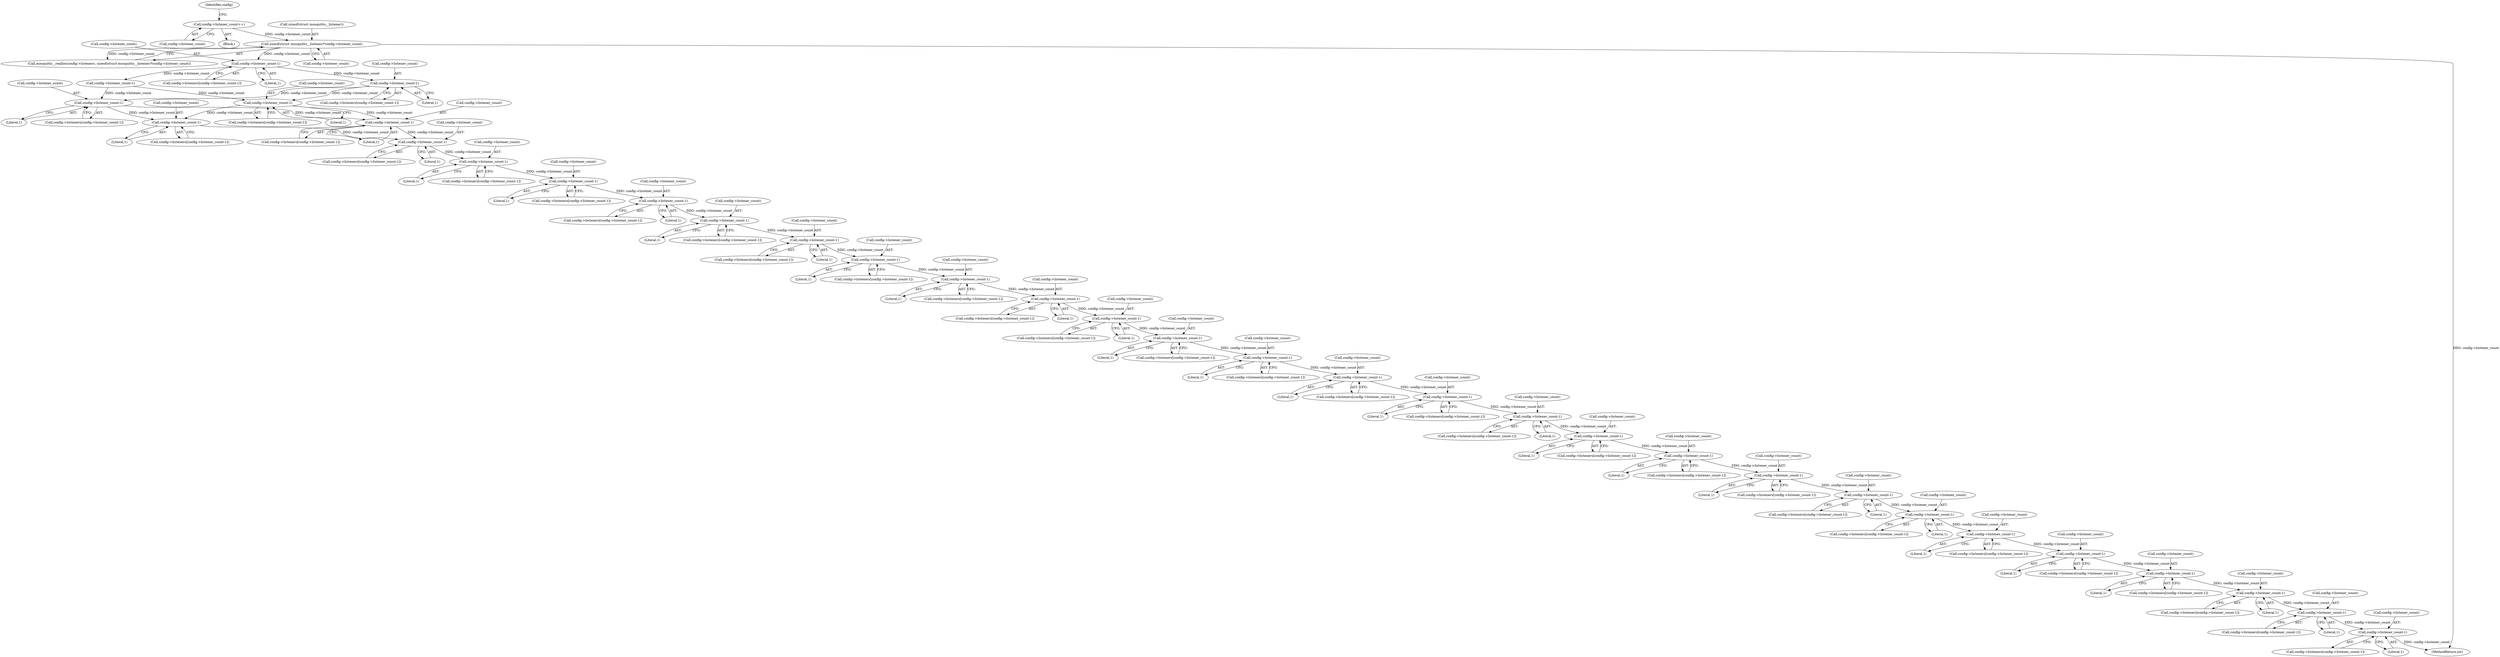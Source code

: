 digraph "0_mosquitto_9097577b49b7fdcf45d30975976dd93808ccc0c4@pointer" {
"1000379" [label="(Call,config->listener_count-1)"];
"1000358" [label="(Call,config->listener_count-1)"];
"1000334" [label="(Call,sizeof(struct mosquitto__listener)*config->listener_count)"];
"1000322" [label="(Call,config->listener_count++)"];
"1000418" [label="(Call,config->listener_count-1)"];
"1000457" [label="(Call,config->listener_count-1)"];
"1000489" [label="(Call,config->listener_count-1)"];
"1000506" [label="(Call,config->listener_count-1)"];
"1000523" [label="(Call,config->listener_count-1)"];
"1000540" [label="(Call,config->listener_count-1)"];
"1000553" [label="(Call,config->listener_count-1)"];
"1000566" [label="(Call,config->listener_count-1)"];
"1000579" [label="(Call,config->listener_count-1)"];
"1000592" [label="(Call,config->listener_count-1)"];
"1000609" [label="(Call,config->listener_count-1)"];
"1000626" [label="(Call,config->listener_count-1)"];
"1000643" [label="(Call,config->listener_count-1)"];
"1000660" [label="(Call,config->listener_count-1)"];
"1000677" [label="(Call,config->listener_count-1)"];
"1000694" [label="(Call,config->listener_count-1)"];
"1000711" [label="(Call,config->listener_count-1)"];
"1000728" [label="(Call,config->listener_count-1)"];
"1000745" [label="(Call,config->listener_count-1)"];
"1000758" [label="(Call,config->listener_count-1)"];
"1000775" [label="(Call,config->listener_count-1)"];
"1000792" [label="(Call,config->listener_count-1)"];
"1000810" [label="(Call,config->listener_count-1)"];
"1000831" [label="(Call,config->listener_count-1)"];
"1000852" [label="(Call,config->listener_count-1)"];
"1000873" [label="(Call,config->listener_count-1)"];
"1000894" [label="(Call,config->listener_count-1)"];
"1000915" [label="(Call,config->listener_count-1)"];
"1000476" [label="(Call,config->listener_count-1)"];
"1000437" [label="(Call,config->listener_count-1)"];
"1000334" [label="(Call,sizeof(struct mosquitto__listener)*config->listener_count)"];
"1000811" [label="(Call,config->listener_count)"];
"1000354" [label="(Call,config->listeners[config->listener_count-1])"];
"1000810" [label="(Call,config->listener_count-1)"];
"1000566" [label="(Call,config->listener_count-1)"];
"1000330" [label="(Call,mosquitto__realloc(config->listeners, sizeof(struct mosquitto__listener)*config->listener_count))"];
"1000570" [label="(Literal,1)"];
"1000549" [label="(Call,config->listeners[config->listener_count-1])"];
"1000613" [label="(Literal,1)"];
"1000472" [label="(Call,config->listeners[config->listener_count-1])"];
"1000422" [label="(Literal,1)"];
"1000754" [label="(Call,config->listeners[config->listener_count-1])"];
"1000759" [label="(Call,config->listener_count)"];
"1000541" [label="(Call,config->listener_count)"];
"1000458" [label="(Call,config->listener_count)"];
"1000746" [label="(Call,config->listener_count)"];
"1000831" [label="(Call,config->listener_count-1)"];
"1000644" [label="(Call,config->listener_count)"];
"1000567" [label="(Call,config->listener_count)"];
"1000605" [label="(Call,config->listeners[config->listener_count-1])"];
"1000690" [label="(Call,config->listeners[config->listener_count-1])"];
"1000328" [label="(Identifier,config)"];
"1000544" [label="(Literal,1)"];
"1000610" [label="(Call,config->listener_count)"];
"1000335" [label="(Call,sizeof(struct mosquitto__listener))"];
"1000519" [label="(Call,config->listeners[config->listener_count-1])"];
"1000477" [label="(Call,config->listener_count)"];
"1000502" [label="(Call,config->listeners[config->listener_count-1])"];
"1000579" [label="(Call,config->listener_count-1)"];
"1000762" [label="(Literal,1)"];
"1000661" [label="(Call,config->listener_count)"];
"1000848" [label="(Call,config->listeners[config->listener_count-1])"];
"1000510" [label="(Literal,1)"];
"1000779" [label="(Literal,1)"];
"1000916" [label="(Call,config->listener_count)"];
"1000673" [label="(Call,config->listeners[config->listener_count-1])"];
"1000375" [label="(Call,config->listeners[config->listener_count-1])"];
"1000712" [label="(Call,config->listener_count)"];
"1000729" [label="(Call,config->listener_count)"];
"1000627" [label="(Call,config->listener_count)"];
"1000745" [label="(Call,config->listener_count-1)"];
"1000711" [label="(Call,config->listener_count-1)"];
"1000557" [label="(Literal,1)"];
"1000639" [label="(Call,config->listeners[config->listener_count-1])"];
"1000575" [label="(Call,config->listeners[config->listener_count-1])"];
"1000489" [label="(Call,config->listener_count-1)"];
"1000827" [label="(Call,config->listeners[config->listener_count-1])"];
"1000678" [label="(Call,config->listener_count)"];
"1000724" [label="(Call,config->listeners[config->listener_count-1])"];
"1000593" [label="(Call,config->listener_count)"];
"1000792" [label="(Call,config->listener_count-1)"];
"1000536" [label="(Call,config->listeners[config->listener_count-1])"];
"1000695" [label="(Call,config->listener_count)"];
"1000771" [label="(Call,config->listeners[config->listener_count-1])"];
"1000507" [label="(Call,config->listener_count)"];
"1000775" [label="(Call,config->listener_count-1)"];
"1000337" [label="(Call,config->listener_count)"];
"1000438" [label="(Call,config->listener_count)"];
"1000694" [label="(Call,config->listener_count-1)"];
"1000656" [label="(Call,config->listeners[config->listener_count-1])"];
"1000856" [label="(Literal,1)"];
"1000457" [label="(Call,config->listener_count-1)"];
"1000554" [label="(Call,config->listener_count)"];
"1000323" [label="(Call,config->listener_count)"];
"1000583" [label="(Literal,1)"];
"1000553" [label="(Call,config->listener_count-1)"];
"1000588" [label="(Call,config->listeners[config->listener_count-1])"];
"1000832" [label="(Call,config->listener_count)"];
"1000853" [label="(Call,config->listener_count)"];
"1000698" [label="(Literal,1)"];
"1000660" [label="(Call,config->listener_count-1)"];
"1000873" [label="(Call,config->listener_count-1)"];
"1000793" [label="(Call,config->listener_count)"];
"1000630" [label="(Literal,1)"];
"1000835" [label="(Literal,1)"];
"1000741" [label="(Call,config->listeners[config->listener_count-1])"];
"1000493" [label="(Literal,1)"];
"1000383" [label="(Literal,1)"];
"1000898" [label="(Literal,1)"];
"1000715" [label="(Literal,1)"];
"1000626" [label="(Call,config->listener_count-1)"];
"1000580" [label="(Call,config->listener_count)"];
"1000758" [label="(Call,config->listener_count-1)"];
"1000414" [label="(Call,config->listeners[config->listener_count-1])"];
"1000433" [label="(Call,config->listeners[config->listener_count-1])"];
"1000437" [label="(Call,config->listener_count-1)"];
"1000562" [label="(Call,config->listeners[config->listener_count-1])"];
"1000664" [label="(Literal,1)"];
"1000380" [label="(Call,config->listener_count)"];
"1000796" [label="(Literal,1)"];
"1000506" [label="(Call,config->listener_count-1)"];
"1000476" [label="(Call,config->listener_count-1)"];
"1000490" [label="(Call,config->listener_count)"];
"1000852" [label="(Call,config->listener_count-1)"];
"1000776" [label="(Call,config->listener_count)"];
"1000480" [label="(Literal,1)"];
"1000894" [label="(Call,config->listener_count-1)"];
"1000609" [label="(Call,config->listener_count-1)"];
"1000321" [label="(Block,)"];
"1000681" [label="(Literal,1)"];
"1000877" [label="(Literal,1)"];
"1000869" [label="(Call,config->listeners[config->listener_count-1])"];
"1000895" [label="(Call,config->listener_count)"];
"1000622" [label="(Call,config->listeners[config->listener_count-1])"];
"1000359" [label="(Call,config->listener_count)"];
"1000527" [label="(Literal,1)"];
"1000749" [label="(Literal,1)"];
"1000874" [label="(Call,config->listener_count)"];
"1000596" [label="(Literal,1)"];
"1000647" [label="(Literal,1)"];
"1000485" [label="(Call,config->listeners[config->listener_count-1])"];
"1000953" [label="(MethodReturn,int)"];
"1000728" [label="(Call,config->listener_count-1)"];
"1000911" [label="(Call,config->listeners[config->listener_count-1])"];
"1000523" [label="(Call,config->listener_count-1)"];
"1000806" [label="(Call,config->listeners[config->listener_count-1])"];
"1000788" [label="(Call,config->listeners[config->listener_count-1])"];
"1000643" [label="(Call,config->listener_count-1)"];
"1000398" [label="(Call,config->listener_count-1)"];
"1000814" [label="(Literal,1)"];
"1000540" [label="(Call,config->listener_count-1)"];
"1000732" [label="(Literal,1)"];
"1000524" [label="(Call,config->listener_count)"];
"1000461" [label="(Literal,1)"];
"1000677" [label="(Call,config->listener_count-1)"];
"1000453" [label="(Call,config->listeners[config->listener_count-1])"];
"1000419" [label="(Call,config->listener_count)"];
"1000915" [label="(Call,config->listener_count-1)"];
"1000322" [label="(Call,config->listener_count++)"];
"1000592" [label="(Call,config->listener_count-1)"];
"1000890" [label="(Call,config->listeners[config->listener_count-1])"];
"1000707" [label="(Call,config->listeners[config->listener_count-1])"];
"1000919" [label="(Literal,1)"];
"1000379" [label="(Call,config->listener_count-1)"];
"1000418" [label="(Call,config->listener_count-1)"];
"1000362" [label="(Literal,1)"];
"1000358" [label="(Call,config->listener_count-1)"];
"1000441" [label="(Literal,1)"];
"1000379" -> "1000375"  [label="AST: "];
"1000379" -> "1000383"  [label="CFG: "];
"1000380" -> "1000379"  [label="AST: "];
"1000383" -> "1000379"  [label="AST: "];
"1000375" -> "1000379"  [label="CFG: "];
"1000358" -> "1000379"  [label="DDG: config->listener_count"];
"1000379" -> "1000418"  [label="DDG: config->listener_count"];
"1000379" -> "1000437"  [label="DDG: config->listener_count"];
"1000358" -> "1000354"  [label="AST: "];
"1000358" -> "1000362"  [label="CFG: "];
"1000359" -> "1000358"  [label="AST: "];
"1000362" -> "1000358"  [label="AST: "];
"1000354" -> "1000358"  [label="CFG: "];
"1000334" -> "1000358"  [label="DDG: config->listener_count"];
"1000358" -> "1000398"  [label="DDG: config->listener_count"];
"1000334" -> "1000330"  [label="AST: "];
"1000334" -> "1000337"  [label="CFG: "];
"1000335" -> "1000334"  [label="AST: "];
"1000337" -> "1000334"  [label="AST: "];
"1000330" -> "1000334"  [label="CFG: "];
"1000334" -> "1000953"  [label="DDG: config->listener_count"];
"1000334" -> "1000330"  [label="DDG: config->listener_count"];
"1000322" -> "1000334"  [label="DDG: config->listener_count"];
"1000322" -> "1000321"  [label="AST: "];
"1000322" -> "1000323"  [label="CFG: "];
"1000323" -> "1000322"  [label="AST: "];
"1000328" -> "1000322"  [label="CFG: "];
"1000418" -> "1000414"  [label="AST: "];
"1000418" -> "1000422"  [label="CFG: "];
"1000419" -> "1000418"  [label="AST: "];
"1000422" -> "1000418"  [label="AST: "];
"1000414" -> "1000418"  [label="CFG: "];
"1000398" -> "1000418"  [label="DDG: config->listener_count"];
"1000418" -> "1000457"  [label="DDG: config->listener_count"];
"1000418" -> "1000476"  [label="DDG: config->listener_count"];
"1000457" -> "1000453"  [label="AST: "];
"1000457" -> "1000461"  [label="CFG: "];
"1000458" -> "1000457"  [label="AST: "];
"1000461" -> "1000457"  [label="AST: "];
"1000453" -> "1000457"  [label="CFG: "];
"1000437" -> "1000457"  [label="DDG: config->listener_count"];
"1000457" -> "1000489"  [label="DDG: config->listener_count"];
"1000489" -> "1000485"  [label="AST: "];
"1000489" -> "1000493"  [label="CFG: "];
"1000490" -> "1000489"  [label="AST: "];
"1000493" -> "1000489"  [label="AST: "];
"1000485" -> "1000489"  [label="CFG: "];
"1000476" -> "1000489"  [label="DDG: config->listener_count"];
"1000489" -> "1000506"  [label="DDG: config->listener_count"];
"1000506" -> "1000502"  [label="AST: "];
"1000506" -> "1000510"  [label="CFG: "];
"1000507" -> "1000506"  [label="AST: "];
"1000510" -> "1000506"  [label="AST: "];
"1000502" -> "1000506"  [label="CFG: "];
"1000506" -> "1000523"  [label="DDG: config->listener_count"];
"1000523" -> "1000519"  [label="AST: "];
"1000523" -> "1000527"  [label="CFG: "];
"1000524" -> "1000523"  [label="AST: "];
"1000527" -> "1000523"  [label="AST: "];
"1000519" -> "1000523"  [label="CFG: "];
"1000523" -> "1000540"  [label="DDG: config->listener_count"];
"1000540" -> "1000536"  [label="AST: "];
"1000540" -> "1000544"  [label="CFG: "];
"1000541" -> "1000540"  [label="AST: "];
"1000544" -> "1000540"  [label="AST: "];
"1000536" -> "1000540"  [label="CFG: "];
"1000540" -> "1000553"  [label="DDG: config->listener_count"];
"1000553" -> "1000549"  [label="AST: "];
"1000553" -> "1000557"  [label="CFG: "];
"1000554" -> "1000553"  [label="AST: "];
"1000557" -> "1000553"  [label="AST: "];
"1000549" -> "1000553"  [label="CFG: "];
"1000553" -> "1000566"  [label="DDG: config->listener_count"];
"1000566" -> "1000562"  [label="AST: "];
"1000566" -> "1000570"  [label="CFG: "];
"1000567" -> "1000566"  [label="AST: "];
"1000570" -> "1000566"  [label="AST: "];
"1000562" -> "1000566"  [label="CFG: "];
"1000566" -> "1000579"  [label="DDG: config->listener_count"];
"1000579" -> "1000575"  [label="AST: "];
"1000579" -> "1000583"  [label="CFG: "];
"1000580" -> "1000579"  [label="AST: "];
"1000583" -> "1000579"  [label="AST: "];
"1000575" -> "1000579"  [label="CFG: "];
"1000579" -> "1000592"  [label="DDG: config->listener_count"];
"1000592" -> "1000588"  [label="AST: "];
"1000592" -> "1000596"  [label="CFG: "];
"1000593" -> "1000592"  [label="AST: "];
"1000596" -> "1000592"  [label="AST: "];
"1000588" -> "1000592"  [label="CFG: "];
"1000592" -> "1000609"  [label="DDG: config->listener_count"];
"1000609" -> "1000605"  [label="AST: "];
"1000609" -> "1000613"  [label="CFG: "];
"1000610" -> "1000609"  [label="AST: "];
"1000613" -> "1000609"  [label="AST: "];
"1000605" -> "1000609"  [label="CFG: "];
"1000609" -> "1000626"  [label="DDG: config->listener_count"];
"1000626" -> "1000622"  [label="AST: "];
"1000626" -> "1000630"  [label="CFG: "];
"1000627" -> "1000626"  [label="AST: "];
"1000630" -> "1000626"  [label="AST: "];
"1000622" -> "1000626"  [label="CFG: "];
"1000626" -> "1000643"  [label="DDG: config->listener_count"];
"1000643" -> "1000639"  [label="AST: "];
"1000643" -> "1000647"  [label="CFG: "];
"1000644" -> "1000643"  [label="AST: "];
"1000647" -> "1000643"  [label="AST: "];
"1000639" -> "1000643"  [label="CFG: "];
"1000643" -> "1000660"  [label="DDG: config->listener_count"];
"1000660" -> "1000656"  [label="AST: "];
"1000660" -> "1000664"  [label="CFG: "];
"1000661" -> "1000660"  [label="AST: "];
"1000664" -> "1000660"  [label="AST: "];
"1000656" -> "1000660"  [label="CFG: "];
"1000660" -> "1000677"  [label="DDG: config->listener_count"];
"1000677" -> "1000673"  [label="AST: "];
"1000677" -> "1000681"  [label="CFG: "];
"1000678" -> "1000677"  [label="AST: "];
"1000681" -> "1000677"  [label="AST: "];
"1000673" -> "1000677"  [label="CFG: "];
"1000677" -> "1000694"  [label="DDG: config->listener_count"];
"1000694" -> "1000690"  [label="AST: "];
"1000694" -> "1000698"  [label="CFG: "];
"1000695" -> "1000694"  [label="AST: "];
"1000698" -> "1000694"  [label="AST: "];
"1000690" -> "1000694"  [label="CFG: "];
"1000694" -> "1000711"  [label="DDG: config->listener_count"];
"1000711" -> "1000707"  [label="AST: "];
"1000711" -> "1000715"  [label="CFG: "];
"1000712" -> "1000711"  [label="AST: "];
"1000715" -> "1000711"  [label="AST: "];
"1000707" -> "1000711"  [label="CFG: "];
"1000711" -> "1000728"  [label="DDG: config->listener_count"];
"1000728" -> "1000724"  [label="AST: "];
"1000728" -> "1000732"  [label="CFG: "];
"1000729" -> "1000728"  [label="AST: "];
"1000732" -> "1000728"  [label="AST: "];
"1000724" -> "1000728"  [label="CFG: "];
"1000728" -> "1000745"  [label="DDG: config->listener_count"];
"1000745" -> "1000741"  [label="AST: "];
"1000745" -> "1000749"  [label="CFG: "];
"1000746" -> "1000745"  [label="AST: "];
"1000749" -> "1000745"  [label="AST: "];
"1000741" -> "1000745"  [label="CFG: "];
"1000745" -> "1000758"  [label="DDG: config->listener_count"];
"1000758" -> "1000754"  [label="AST: "];
"1000758" -> "1000762"  [label="CFG: "];
"1000759" -> "1000758"  [label="AST: "];
"1000762" -> "1000758"  [label="AST: "];
"1000754" -> "1000758"  [label="CFG: "];
"1000758" -> "1000775"  [label="DDG: config->listener_count"];
"1000775" -> "1000771"  [label="AST: "];
"1000775" -> "1000779"  [label="CFG: "];
"1000776" -> "1000775"  [label="AST: "];
"1000779" -> "1000775"  [label="AST: "];
"1000771" -> "1000775"  [label="CFG: "];
"1000775" -> "1000792"  [label="DDG: config->listener_count"];
"1000792" -> "1000788"  [label="AST: "];
"1000792" -> "1000796"  [label="CFG: "];
"1000793" -> "1000792"  [label="AST: "];
"1000796" -> "1000792"  [label="AST: "];
"1000788" -> "1000792"  [label="CFG: "];
"1000792" -> "1000810"  [label="DDG: config->listener_count"];
"1000810" -> "1000806"  [label="AST: "];
"1000810" -> "1000814"  [label="CFG: "];
"1000811" -> "1000810"  [label="AST: "];
"1000814" -> "1000810"  [label="AST: "];
"1000806" -> "1000810"  [label="CFG: "];
"1000810" -> "1000831"  [label="DDG: config->listener_count"];
"1000831" -> "1000827"  [label="AST: "];
"1000831" -> "1000835"  [label="CFG: "];
"1000832" -> "1000831"  [label="AST: "];
"1000835" -> "1000831"  [label="AST: "];
"1000827" -> "1000831"  [label="CFG: "];
"1000831" -> "1000852"  [label="DDG: config->listener_count"];
"1000852" -> "1000848"  [label="AST: "];
"1000852" -> "1000856"  [label="CFG: "];
"1000853" -> "1000852"  [label="AST: "];
"1000856" -> "1000852"  [label="AST: "];
"1000848" -> "1000852"  [label="CFG: "];
"1000852" -> "1000873"  [label="DDG: config->listener_count"];
"1000873" -> "1000869"  [label="AST: "];
"1000873" -> "1000877"  [label="CFG: "];
"1000874" -> "1000873"  [label="AST: "];
"1000877" -> "1000873"  [label="AST: "];
"1000869" -> "1000873"  [label="CFG: "];
"1000873" -> "1000894"  [label="DDG: config->listener_count"];
"1000894" -> "1000890"  [label="AST: "];
"1000894" -> "1000898"  [label="CFG: "];
"1000895" -> "1000894"  [label="AST: "];
"1000898" -> "1000894"  [label="AST: "];
"1000890" -> "1000894"  [label="CFG: "];
"1000894" -> "1000915"  [label="DDG: config->listener_count"];
"1000915" -> "1000911"  [label="AST: "];
"1000915" -> "1000919"  [label="CFG: "];
"1000916" -> "1000915"  [label="AST: "];
"1000919" -> "1000915"  [label="AST: "];
"1000911" -> "1000915"  [label="CFG: "];
"1000915" -> "1000953"  [label="DDG: config->listener_count"];
"1000476" -> "1000472"  [label="AST: "];
"1000476" -> "1000480"  [label="CFG: "];
"1000477" -> "1000476"  [label="AST: "];
"1000480" -> "1000476"  [label="AST: "];
"1000472" -> "1000476"  [label="CFG: "];
"1000437" -> "1000476"  [label="DDG: config->listener_count"];
"1000437" -> "1000433"  [label="AST: "];
"1000437" -> "1000441"  [label="CFG: "];
"1000438" -> "1000437"  [label="AST: "];
"1000441" -> "1000437"  [label="AST: "];
"1000433" -> "1000437"  [label="CFG: "];
"1000398" -> "1000437"  [label="DDG: config->listener_count"];
}
